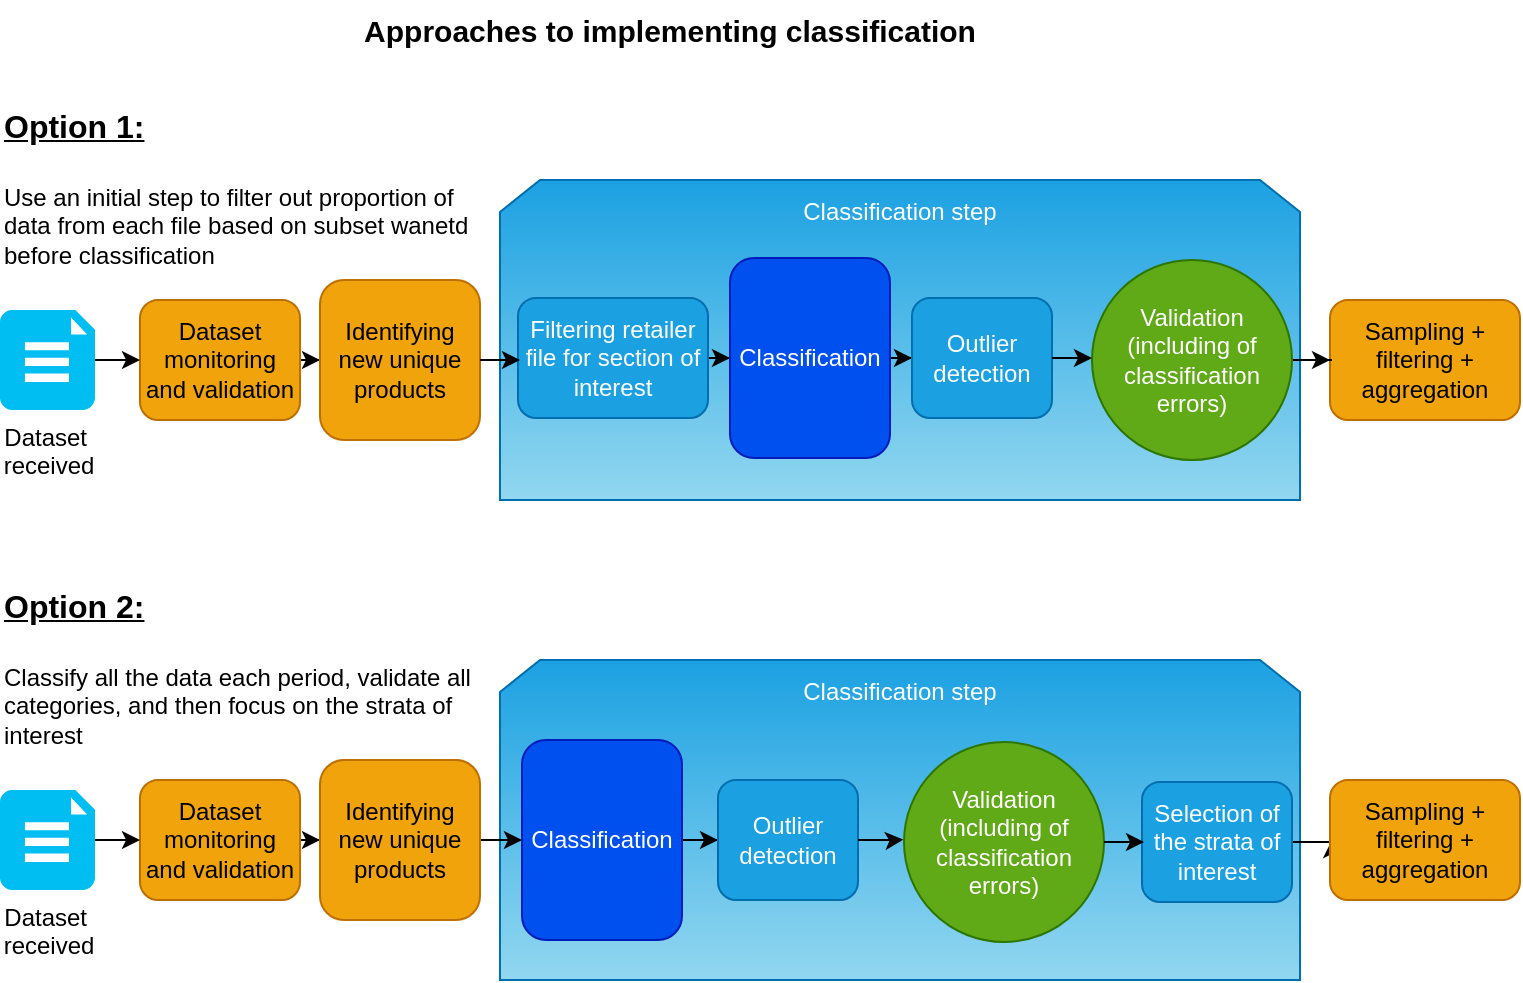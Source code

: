 <mxfile version="24.7.17">
  <diagram name="Page-1" id="bYD8wNSKdl0FuzGgsl3l">
    <mxGraphModel dx="2074" dy="1205" grid="1" gridSize="10" guides="1" tooltips="1" connect="1" arrows="1" fold="1" page="1" pageScale="1" pageWidth="850" pageHeight="1100" math="0" shadow="0">
      <root>
        <mxCell id="0" />
        <mxCell id="1" parent="0" />
        <mxCell id="QE4SQUGZQP30K1Z_zogS-63" value="Classification step&lt;div&gt;&lt;br&gt;&lt;/div&gt;&lt;div&gt;&lt;br&gt;&lt;/div&gt;&lt;div&gt;&lt;br&gt;&lt;/div&gt;&lt;div&gt;&lt;br&gt;&lt;/div&gt;&lt;div&gt;&lt;br&gt;&lt;/div&gt;&lt;div&gt;&lt;br&gt;&lt;/div&gt;&lt;div&gt;&lt;br&gt;&lt;/div&gt;&lt;div&gt;&lt;br&gt;&lt;/div&gt;&lt;div&gt;&lt;br&gt;&lt;/div&gt;" style="shape=loopLimit;whiteSpace=wrap;html=1;fillColor=#1ba1e2;fontColor=#ffffff;strokeColor=#006EAF;gradientColor=#92D7F0;" parent="1" vertex="1">
          <mxGeometry x="350" y="200" width="400" height="160" as="geometry" />
        </mxCell>
        <mxCell id="QE4SQUGZQP30K1Z_zogS-67" style="edgeStyle=orthogonalEdgeStyle;rounded=0;orthogonalLoop=1;jettySize=auto;html=1;entryX=0;entryY=0.5;entryDx=0;entryDy=0;" parent="1" source="QE4SQUGZQP30K1Z_zogS-1" target="QE4SQUGZQP30K1Z_zogS-2" edge="1">
          <mxGeometry relative="1" as="geometry" />
        </mxCell>
        <mxCell id="QE4SQUGZQP30K1Z_zogS-1" value="Dataset monitoring and validation" style="rounded=1;whiteSpace=wrap;html=1;fillColor=#f0a30a;fontColor=#000000;strokeColor=#BD7000;" parent="1" vertex="1">
          <mxGeometry x="170" y="260" width="80" height="60" as="geometry" />
        </mxCell>
        <mxCell id="QE4SQUGZQP30K1Z_zogS-2" value="Identifying new unique products" style="rounded=1;whiteSpace=wrap;html=1;fillColor=#f0a30a;fontColor=#000000;strokeColor=#BD7000;" parent="1" vertex="1">
          <mxGeometry x="260" y="250" width="80" height="80" as="geometry" />
        </mxCell>
        <mxCell id="QE4SQUGZQP30K1Z_zogS-70" style="edgeStyle=orthogonalEdgeStyle;rounded=0;orthogonalLoop=1;jettySize=auto;html=1;entryX=0;entryY=0.5;entryDx=0;entryDy=0;" parent="1" source="QE4SQUGZQP30K1Z_zogS-3" target="QE4SQUGZQP30K1Z_zogS-4" edge="1">
          <mxGeometry relative="1" as="geometry" />
        </mxCell>
        <mxCell id="QE4SQUGZQP30K1Z_zogS-3" value="Filtering retailer file for section of interest" style="rounded=1;whiteSpace=wrap;html=1;fillColor=#1ba1e2;fontColor=#ffffff;strokeColor=#006EAF;" parent="1" vertex="1">
          <mxGeometry x="359" y="259" width="95" height="60" as="geometry" />
        </mxCell>
        <mxCell id="QE4SQUGZQP30K1Z_zogS-72" style="edgeStyle=orthogonalEdgeStyle;rounded=0;orthogonalLoop=1;jettySize=auto;html=1;entryX=0;entryY=0.5;entryDx=0;entryDy=0;" parent="1" source="QE4SQUGZQP30K1Z_zogS-4" target="QE4SQUGZQP30K1Z_zogS-5" edge="1">
          <mxGeometry relative="1" as="geometry" />
        </mxCell>
        <mxCell id="QE4SQUGZQP30K1Z_zogS-4" value="Classification" style="rounded=1;whiteSpace=wrap;html=1;fillColor=#0050ef;strokeColor=#001DBC;fontColor=#ffffff;" parent="1" vertex="1">
          <mxGeometry x="465" y="239" width="80" height="100" as="geometry" />
        </mxCell>
        <mxCell id="QE4SQUGZQP30K1Z_zogS-5" value="Outlier detection" style="rounded=1;whiteSpace=wrap;html=1;fillColor=#1ba1e2;strokeColor=#006EAF;fontColor=#ffffff;" parent="1" vertex="1">
          <mxGeometry x="556" y="259" width="70" height="60" as="geometry" />
        </mxCell>
        <mxCell id="QE4SQUGZQP30K1Z_zogS-6" value="Sampling + filtering + aggregation" style="rounded=1;whiteSpace=wrap;html=1;fillColor=#f0a30a;fontColor=#000000;strokeColor=#BD7000;" parent="1" vertex="1">
          <mxGeometry x="765" y="260" width="95" height="60" as="geometry" />
        </mxCell>
        <mxCell id="QE4SQUGZQP30K1Z_zogS-75" style="edgeStyle=orthogonalEdgeStyle;rounded=0;orthogonalLoop=1;jettySize=auto;html=1;entryX=0;entryY=0.5;entryDx=0;entryDy=0;" parent="1" source="QE4SQUGZQP30K1Z_zogS-7" target="QE4SQUGZQP30K1Z_zogS-6" edge="1">
          <mxGeometry relative="1" as="geometry" />
        </mxCell>
        <mxCell id="QE4SQUGZQP30K1Z_zogS-7" value="Validation (including of classification errors)" style="ellipse;whiteSpace=wrap;html=1;aspect=fixed;fillColor=#60a917;fontColor=#ffffff;strokeColor=#2D7600;" parent="1" vertex="1">
          <mxGeometry x="646" y="240" width="100" height="100" as="geometry" />
        </mxCell>
        <mxCell id="QE4SQUGZQP30K1Z_zogS-66" style="edgeStyle=orthogonalEdgeStyle;rounded=0;orthogonalLoop=1;jettySize=auto;html=1;" parent="1" source="QE4SQUGZQP30K1Z_zogS-61" target="QE4SQUGZQP30K1Z_zogS-1" edge="1">
          <mxGeometry relative="1" as="geometry" />
        </mxCell>
        <mxCell id="QE4SQUGZQP30K1Z_zogS-61" value="Dataset&amp;nbsp;&lt;div&gt;received&lt;/div&gt;" style="verticalLabelPosition=bottom;html=1;verticalAlign=top;align=center;strokeColor=none;fillColor=#00BEF2;shape=mxgraph.azure.file_2;pointerEvents=1;" parent="1" vertex="1">
          <mxGeometry x="100" y="265" width="47.5" height="50" as="geometry" />
        </mxCell>
        <mxCell id="QE4SQUGZQP30K1Z_zogS-64" value="&lt;h1 style=&quot;margin-top: 0px;&quot;&gt;&lt;font style=&quot;font-size: 16px;&quot;&gt;&lt;u&gt;Option 1:&lt;/u&gt;&lt;/font&gt;&lt;/h1&gt;&lt;p&gt;Use an initial step to filter out proportion of data from each file based on subset wanetd before classification&lt;/p&gt;" style="text;html=1;whiteSpace=wrap;overflow=hidden;rounded=0;" parent="1" vertex="1">
          <mxGeometry x="100" y="150" width="250" height="110" as="geometry" />
        </mxCell>
        <mxCell id="QE4SQUGZQP30K1Z_zogS-68" style="edgeStyle=orthogonalEdgeStyle;rounded=0;orthogonalLoop=1;jettySize=auto;html=1;entryX=0.016;entryY=0.508;entryDx=0;entryDy=0;entryPerimeter=0;" parent="1" source="QE4SQUGZQP30K1Z_zogS-2" target="QE4SQUGZQP30K1Z_zogS-3" edge="1">
          <mxGeometry relative="1" as="geometry" />
        </mxCell>
        <mxCell id="QE4SQUGZQP30K1Z_zogS-74" style="edgeStyle=orthogonalEdgeStyle;rounded=0;orthogonalLoop=1;jettySize=auto;html=1;entryX=-0.004;entryY=0.488;entryDx=0;entryDy=0;entryPerimeter=0;" parent="1" source="QE4SQUGZQP30K1Z_zogS-5" target="QE4SQUGZQP30K1Z_zogS-7" edge="1">
          <mxGeometry relative="1" as="geometry" />
        </mxCell>
        <mxCell id="QE4SQUGZQP30K1Z_zogS-76" value="Classification step&lt;div&gt;&lt;br&gt;&lt;/div&gt;&lt;div&gt;&lt;br&gt;&lt;/div&gt;&lt;div&gt;&lt;br&gt;&lt;/div&gt;&lt;div&gt;&lt;br&gt;&lt;/div&gt;&lt;div&gt;&lt;br&gt;&lt;/div&gt;&lt;div&gt;&lt;br&gt;&lt;/div&gt;&lt;div&gt;&lt;br&gt;&lt;/div&gt;&lt;div&gt;&lt;br&gt;&lt;/div&gt;&lt;div&gt;&lt;br&gt;&lt;/div&gt;" style="shape=loopLimit;whiteSpace=wrap;html=1;fillColor=#1ba1e2;fontColor=#ffffff;strokeColor=#006EAF;gradientColor=#92D7F0;" parent="1" vertex="1">
          <mxGeometry x="350" y="440" width="400" height="160" as="geometry" />
        </mxCell>
        <mxCell id="QE4SQUGZQP30K1Z_zogS-77" style="edgeStyle=orthogonalEdgeStyle;rounded=0;orthogonalLoop=1;jettySize=auto;html=1;entryX=0;entryY=0.5;entryDx=0;entryDy=0;" parent="1" source="QE4SQUGZQP30K1Z_zogS-78" target="QE4SQUGZQP30K1Z_zogS-79" edge="1">
          <mxGeometry relative="1" as="geometry" />
        </mxCell>
        <mxCell id="QE4SQUGZQP30K1Z_zogS-78" value="Dataset monitoring and validation" style="rounded=1;whiteSpace=wrap;html=1;fillColor=#f0a30a;fontColor=#000000;strokeColor=#BD7000;" parent="1" vertex="1">
          <mxGeometry x="170" y="500" width="80" height="60" as="geometry" />
        </mxCell>
        <mxCell id="QE4SQUGZQP30K1Z_zogS-93" style="edgeStyle=orthogonalEdgeStyle;rounded=0;orthogonalLoop=1;jettySize=auto;html=1;" parent="1" source="QE4SQUGZQP30K1Z_zogS-79" target="QE4SQUGZQP30K1Z_zogS-83" edge="1">
          <mxGeometry relative="1" as="geometry" />
        </mxCell>
        <mxCell id="QE4SQUGZQP30K1Z_zogS-79" value="Identifying new unique products" style="rounded=1;whiteSpace=wrap;html=1;fillColor=#f0a30a;fontColor=#000000;strokeColor=#BD7000;" parent="1" vertex="1">
          <mxGeometry x="260" y="490" width="80" height="80" as="geometry" />
        </mxCell>
        <mxCell id="QE4SQUGZQP30K1Z_zogS-95" style="edgeStyle=orthogonalEdgeStyle;rounded=0;orthogonalLoop=1;jettySize=auto;html=1;" parent="1" source="QE4SQUGZQP30K1Z_zogS-81" target="QE4SQUGZQP30K1Z_zogS-85" edge="1">
          <mxGeometry relative="1" as="geometry" />
        </mxCell>
        <mxCell id="QE4SQUGZQP30K1Z_zogS-81" value="Selection of the strata of interest" style="rounded=1;whiteSpace=wrap;html=1;fillColor=#1ba1e2;fontColor=#ffffff;strokeColor=#006EAF;" parent="1" vertex="1">
          <mxGeometry x="671" y="501" width="75" height="60" as="geometry" />
        </mxCell>
        <mxCell id="QE4SQUGZQP30K1Z_zogS-82" style="edgeStyle=orthogonalEdgeStyle;rounded=0;orthogonalLoop=1;jettySize=auto;html=1;entryX=0;entryY=0.5;entryDx=0;entryDy=0;" parent="1" source="QE4SQUGZQP30K1Z_zogS-83" target="QE4SQUGZQP30K1Z_zogS-84" edge="1">
          <mxGeometry relative="1" as="geometry" />
        </mxCell>
        <mxCell id="QE4SQUGZQP30K1Z_zogS-83" value="Classification" style="rounded=1;whiteSpace=wrap;html=1;fillColor=#0050ef;strokeColor=#001DBC;fontColor=#ffffff;" parent="1" vertex="1">
          <mxGeometry x="361" y="480" width="80" height="100" as="geometry" />
        </mxCell>
        <mxCell id="QE4SQUGZQP30K1Z_zogS-84" value="Outlier detection" style="rounded=1;whiteSpace=wrap;html=1;fillColor=#1ba1e2;strokeColor=#006EAF;fontColor=#ffffff;" parent="1" vertex="1">
          <mxGeometry x="459" y="500" width="70" height="60" as="geometry" />
        </mxCell>
        <mxCell id="QE4SQUGZQP30K1Z_zogS-85" value="Sampling + filtering + aggregation" style="rounded=1;whiteSpace=wrap;html=1;fillColor=#f0a30a;fontColor=#000000;strokeColor=#BD7000;" parent="1" vertex="1">
          <mxGeometry x="765" y="500" width="95" height="60" as="geometry" />
        </mxCell>
        <mxCell id="QE4SQUGZQP30K1Z_zogS-87" value="Validation (including of classification errors)" style="ellipse;whiteSpace=wrap;html=1;aspect=fixed;fillColor=#60a917;fontColor=#ffffff;strokeColor=#2D7600;" parent="1" vertex="1">
          <mxGeometry x="552" y="481" width="100" height="100" as="geometry" />
        </mxCell>
        <mxCell id="QE4SQUGZQP30K1Z_zogS-88" style="edgeStyle=orthogonalEdgeStyle;rounded=0;orthogonalLoop=1;jettySize=auto;html=1;" parent="1" source="QE4SQUGZQP30K1Z_zogS-89" target="QE4SQUGZQP30K1Z_zogS-78" edge="1">
          <mxGeometry relative="1" as="geometry" />
        </mxCell>
        <mxCell id="QE4SQUGZQP30K1Z_zogS-89" value="Dataset&amp;nbsp;&lt;div&gt;received&lt;/div&gt;" style="verticalLabelPosition=bottom;html=1;verticalAlign=top;align=center;strokeColor=none;fillColor=#00BEF2;shape=mxgraph.azure.file_2;pointerEvents=1;" parent="1" vertex="1">
          <mxGeometry x="100" y="505" width="47.5" height="50" as="geometry" />
        </mxCell>
        <mxCell id="QE4SQUGZQP30K1Z_zogS-90" value="&lt;h1 style=&quot;margin-top: 0px;&quot;&gt;&lt;font style=&quot;font-size: 16px;&quot;&gt;&lt;u&gt;Option 2:&lt;/u&gt;&lt;/font&gt;&lt;/h1&gt;&lt;p&gt;Classify all the data each period, validate all categories, and then focus on the strata of interest&lt;/p&gt;" style="text;html=1;whiteSpace=wrap;overflow=hidden;rounded=0;" parent="1" vertex="1">
          <mxGeometry x="100" y="390" width="250" height="110" as="geometry" />
        </mxCell>
        <mxCell id="QE4SQUGZQP30K1Z_zogS-92" style="edgeStyle=orthogonalEdgeStyle;rounded=0;orthogonalLoop=1;jettySize=auto;html=1;entryX=-0.004;entryY=0.488;entryDx=0;entryDy=0;entryPerimeter=0;" parent="1" source="QE4SQUGZQP30K1Z_zogS-84" target="QE4SQUGZQP30K1Z_zogS-87" edge="1">
          <mxGeometry relative="1" as="geometry" />
        </mxCell>
        <mxCell id="QE4SQUGZQP30K1Z_zogS-94" style="edgeStyle=orthogonalEdgeStyle;rounded=0;orthogonalLoop=1;jettySize=auto;html=1;entryX=0.006;entryY=0.515;entryDx=0;entryDy=0;entryPerimeter=0;" parent="1" source="QE4SQUGZQP30K1Z_zogS-87" target="QE4SQUGZQP30K1Z_zogS-81" edge="1">
          <mxGeometry relative="1" as="geometry" />
        </mxCell>
        <mxCell id="QE4SQUGZQP30K1Z_zogS-96" value="&lt;b&gt;&lt;font style=&quot;font-size: 15px;&quot;&gt;Approaches to implementing classification&lt;/font&gt;&lt;/b&gt;" style="text;html=1;align=center;verticalAlign=middle;whiteSpace=wrap;rounded=0;" parent="1" vertex="1">
          <mxGeometry x="250" y="110" width="370" height="30" as="geometry" />
        </mxCell>
      </root>
    </mxGraphModel>
  </diagram>
</mxfile>
